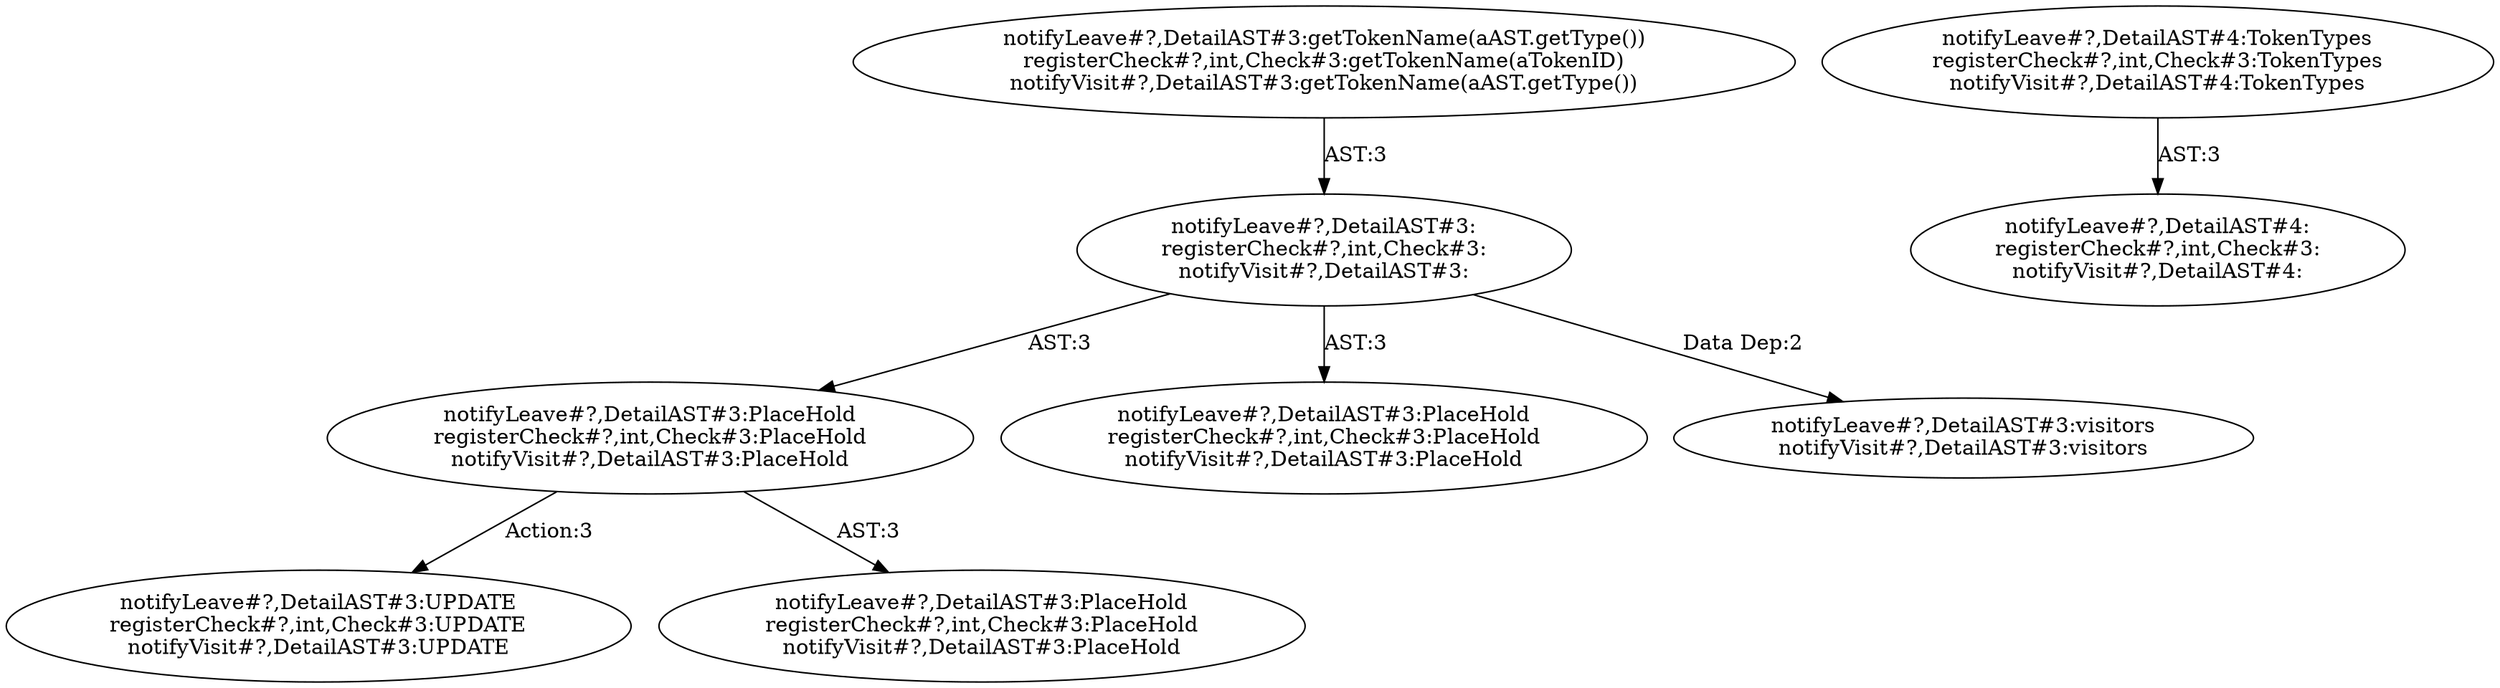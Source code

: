 digraph "Pattern" {
0 [label="notifyLeave#?,DetailAST#3:UPDATE
registerCheck#?,int,Check#3:UPDATE
notifyVisit#?,DetailAST#3:UPDATE" shape=ellipse]
1 [label="notifyLeave#?,DetailAST#3:PlaceHold
registerCheck#?,int,Check#3:PlaceHold
notifyVisit#?,DetailAST#3:PlaceHold" shape=ellipse]
2 [label="notifyLeave#?,DetailAST#3:
registerCheck#?,int,Check#3:
notifyVisit#?,DetailAST#3:" shape=ellipse]
3 [label="notifyLeave#?,DetailAST#3:getTokenName(aAST.getType())
registerCheck#?,int,Check#3:getTokenName(aTokenID)
notifyVisit#?,DetailAST#3:getTokenName(aAST.getType())" shape=ellipse]
4 [label="notifyLeave#?,DetailAST#3:PlaceHold
registerCheck#?,int,Check#3:PlaceHold
notifyVisit#?,DetailAST#3:PlaceHold" shape=ellipse]
5 [label="notifyLeave#?,DetailAST#3:visitors
notifyVisit#?,DetailAST#3:visitors" shape=ellipse]
6 [label="notifyLeave#?,DetailAST#3:PlaceHold
registerCheck#?,int,Check#3:PlaceHold
notifyVisit#?,DetailAST#3:PlaceHold" shape=ellipse]
7 [label="notifyLeave#?,DetailAST#4:TokenTypes
registerCheck#?,int,Check#3:TokenTypes
notifyVisit#?,DetailAST#4:TokenTypes" shape=ellipse]
8 [label="notifyLeave#?,DetailAST#4:
registerCheck#?,int,Check#3:
notifyVisit#?,DetailAST#4:" shape=ellipse]
1 -> 0 [label="Action:3"];
1 -> 6 [label="AST:3"];
2 -> 1 [label="AST:3"];
2 -> 4 [label="AST:3"];
2 -> 5 [label="Data Dep:2"];
3 -> 2 [label="AST:3"];
7 -> 8 [label="AST:3"];
}